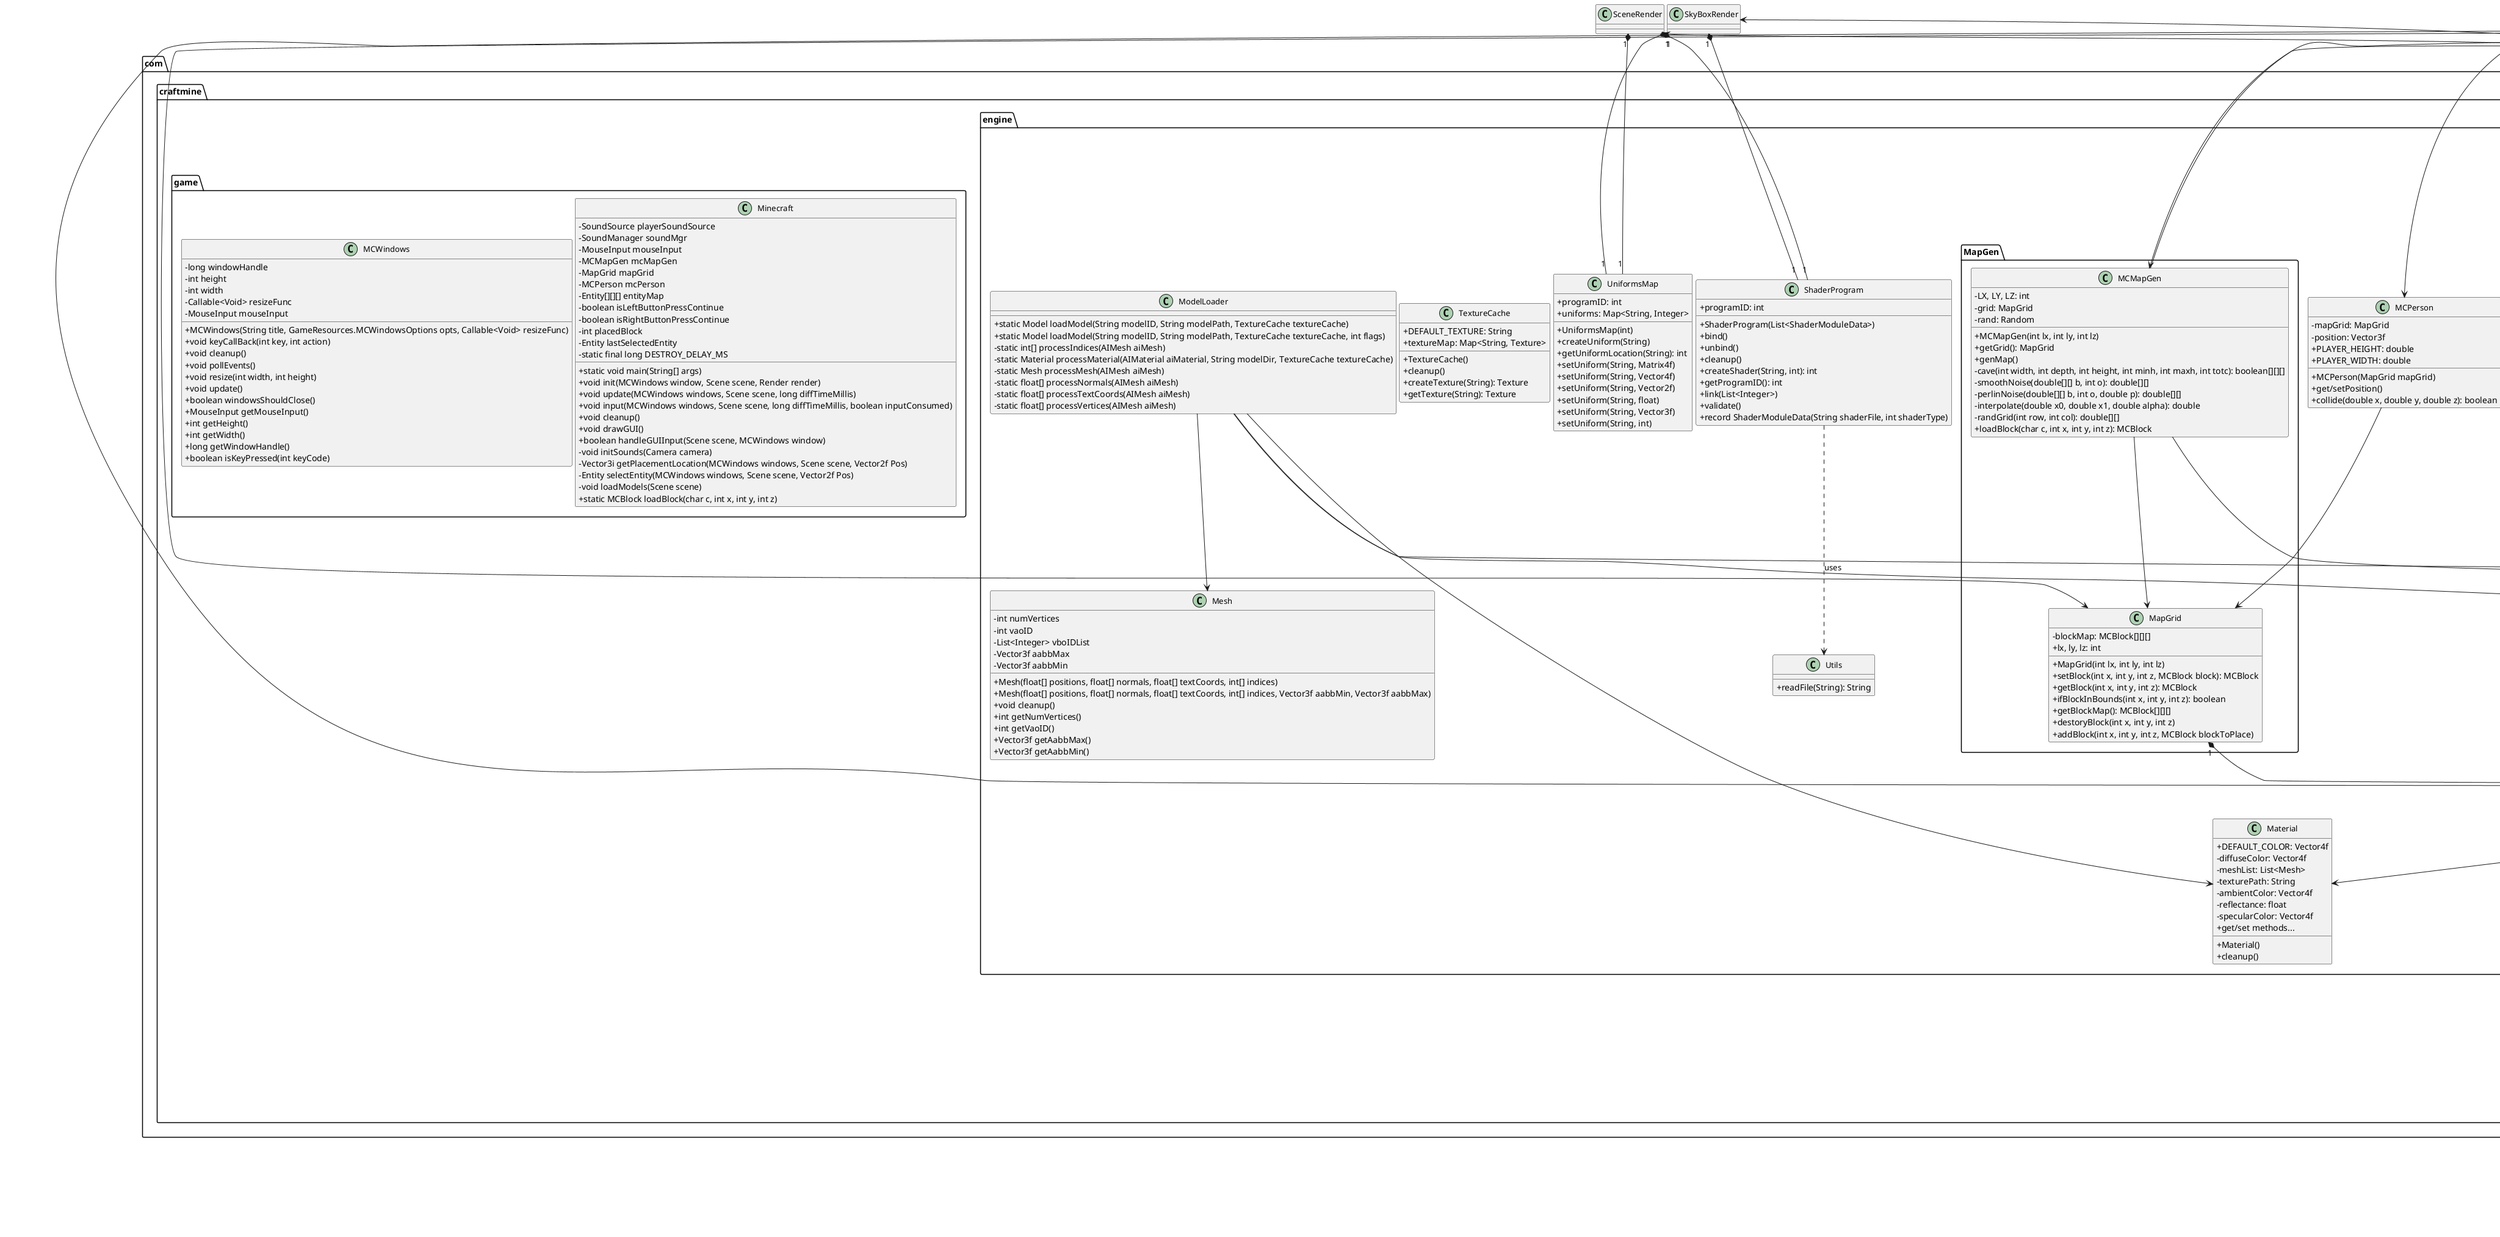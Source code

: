 ' 代码一时爽，画图火葬场
@startuml
skinparam nodesep 5
skinparam ranksep 40
skinparam classFontSize 13
skinparam classAttributeIconSize 0

package "GUI System" {
  interface IGUIInstance {
    + Render(): void
    + HandleInput(): void
  }

  class GUIRender {
    + InitImGui(): void
    + RenderGUI(): void
    + ProcessEvent(): void
  }

  class GUIMesh {
    + vao: GLuint
    + UploadToGPU(): void
    + Destroy(): void
  }

  IGUIInstance <|.. GUIRender
  GUIMesh <- GUIRender
}

package "Engine Core" {
  class Engine {
    + window: GLFWwindow*
    + Run(): void
    + AddLogic(app: IAppLogic): void
  }

  interface IAppLogic {
    + Init(): void
    + Update(dt: float): void
    + OnInput(event: InputEvent): void
    + Cleanup(): void
  }

  class GameResources {
    + shaderPaths: map<string,string>
    + modelPaths: map<string,string>
    + GetResource(key: string): string
  }

  Engine o-- GameResources
  Engine *-- IAppLogic
}

package "Scene Management" {
  class Camera {
    + position: vec3
    + UpdateViewMatrix(): mat4
    + CheckCollision(): bool
  }

  class Entity {
    + transform: mat4
    + UpdateModelMatrix(): void
    + Rotate(angle: float, axis: vec3): void
  }

  class DirLight {
    + direction: vec3
    + color: vec3
    + intensity: float
  }

  class AmbientLight {
    + color: vec3
    + intensity: float
  }

  Entity <-- Camera
  DirLight --* Entity
  AmbientLight --* Entity
}

Engine --> GUIRender : «uses»
Engine --> Camera : «updates»
GameResources ..> Entity : «provides resources to»
DirLight ..|> IGUIInstance : «configurable via»

package com.craftmine.engine.camera {
    class MCCursor {
        - cursorRenderer: CursorRenderer
        + MCCursor(MCWindows w)
        + render()
    }
}

package com.craftmine.gameBlock {
    abstract class MCBlock {
        + SIDE: double
        # modelID: String
        # x, y, z: int
        + MCBlock(int x, int y, int z)
        + getModelID(): String
    }

    class MCGrassBlock {
        - modelID: String = "grass"
        + MCGrassBlock(int x, int y, int z)
    }

    class MCLogBlock1 {
        - modelID: String = "log1"
        + MCLogBlock1(int x, int y, int z)
    }

    class MCLogBlock2 {
        - modelID: String = "log2"
        + MCLogBlock2(int x, int y, int z)
    }

    MCGrassBlock --|> MCBlock
    MCLogBlock1 --|> MCBlock
    MCLogBlock2 --|> MCBlock
}

package com.craftmine.engine.light {
    interface IGUIInstance {
        + drawGUI()
        + handleGUIInput(Scene scene, MCWindows window): boolean
    }

    class LightControls {
        - ambientColor: float[]
        - ambientFactor: float[]
        - dirLight*: float[]
        - pointLight*: float[]
        - spotLight*: float[]
        + LightControls(Scene scene)
        + drawGUI()
        + handleGUIInput(Scene scene, MCWindows window): boolean
    }

    LightControls ..|> IGUIInstance
}

package com.craftmine.engine.MapGen {
    class MapGrid {
        - blockMap: MCBlock[][][]
        + lx, ly, lz: int
        + MapGrid(int lx, int ly, int lz)
        + setBlock(int x, int y, int z, MCBlock block): MCBlock
        + getBlock(int x, int y, int z): MCBlock
        + ifBlockInBounds(int x, int y, int z): boolean
        + getBlockMap(): MCBlock[][][]
        + destoryBlock(int x, int y, int z)
        + addBlock(int x, int y, int z, MCBlock blockToPlace)
    }

    class MCMapGen {
        - LX, LY, LZ: int
        - grid: MapGrid
        - rand: Random
        + MCMapGen(int lx, int ly, int lz)
        + getGrid(): MapGrid
        + genMap()
        - cave(int width, int depth, int height, int minh, int maxh, int totc): boolean[][][]
        - smoothNoise(double[][] b, int o): double[][]
        - perlinNoise(double[][] b, int o, double p): double[][]
        - interpolate(double x0, double x1, double alpha): double
        - randGrid(int row, int col): double[][]
        + loadBlock(char c, int x, int y, int z): MCBlock
    }

    MapGrid "1" *-- "0..*" MCBlock
    MCMapGen --> MapGrid
}

package com.craftmine.engine {
    class Material {
        + DEFAULT_COLOR: Vector4f
        - diffuseColor: Vector4f
        - meshList: List<Mesh>
        - texturePath: String
        - ambientColor: Vector4f
        - reflectance: float
        - specularColor: Vector4f
        + Material()
        + cleanup()
        + get/set methods...
    }

    class MCPerson {
        - mapGrid: MapGrid
        - position: Vector3f
        + PLAYER_HEIGHT: double
        + PLAYER_WIDTH: double
        + MCPerson(MapGrid mapGrid)
        + get/setPosition()
        + collide(double x, double y, double z): boolean
    }

    MCPerson --> MapGrid
}

MCCursor --> MCWindows
LightControls --> Scene
LightControls --> SceneLights
LightControls --> AmbientLight
LightControls --> PointLight
LightControls --> SpotLight
LightControls --> DirLight
LightControls --> MouseInput
LightControls --> ImGui
MCMapGen --> Minecraft
MCMapGen --> GameResources

package com.craftmine.gameBlock {
    abstract class MCBlock {
        - int x
        - int y
        - int z
        + MCBlock(int x, int y, int z)
        + abstract String getModelID()
    }

    class MCGrassBlock {
        - String modelID = "grass"
        + MCGrassBlock(int x, int y, int z)
        + String getModelID()
    }

    class MCStoneBlock {
        - static String modelID = "stone"
        + MCStoneBlock(int x, int y, int z)
        + String getModelID()
    }

    class MCSandBlock {
        - String modelID = "sand"
        + MCSandBlock(int x, int y, int z)
        + String getModelID()
    }

    class MCLogBlock1 {
        - String modelID = "log1"
        + MCLogBlock1(int x, int y, int z)
        + String getModelID()
    }

    class MCLogBlock2 {
        - String modelID = "log2"
        + MCLogBlock2(int x, int y, int z)
        + String getModelID()
    }

    class MCPlanksBlock1 {
        - String modelID = "planks1"
        + MCPlanksBlock1(int x, int y, int z)
        + String getModelID()
    }

    class MCPlanksBlock2 {
        - String modelID = "planks2"
        + MCPlanksBlock2(int x, int y, int z)
        + String getModelID()
    }

    class MCPlanksBlock3 {
        - String modelID = "planks3"
        + MCPlanksBlock3(int x, int y, int z)
        + String getModelID()
    }

    MCBlock <|-- MCGrassBlock
    MCBlock <|-- MCStoneBlock
    MCBlock <|-- MCSandBlock
    MCBlock <|-- MCLogBlock1
    MCBlock <|-- MCLogBlock2
    MCBlock <|-- MCPlanksBlock1
    MCBlock <|-- MCPlanksBlock2
    MCBlock <|-- MCPlanksBlock3
}

package com.craftmine.game {
    class Minecraft {
        - SoundSource playerSoundSource
        - SoundManager soundMgr
        - MouseInput mouseInput
        - MCMapGen mcMapGen
        - MapGrid mapGrid
        - MCPerson mcPerson
        - Entity[][][] entityMap
        - boolean isLeftButtonPressContinue
        - boolean isRightButtonPressContinue
        - int placedBlock
        - Entity lastSelectedEntity
        - static final long DESTROY_DELAY_MS
        + static void main(String[] args)
        + void init(MCWindows window, Scene scene, Render render)
        + void update(MCWindows windows, Scene scene, long diffTimeMillis)
        + void input(MCWindows windows, Scene scene, long diffTimeMillis, boolean inputConsumed)
        + void cleanup()
        + void drawGUI()
        + boolean handleGUIInput(Scene scene, MCWindows window)
        - void initSounds(Camera camera)
        - Vector3i getPlacementLocation(MCWindows windows, Scene scene, Vector2f Pos)
        - Entity selectEntity(MCWindows windows, Scene scene, Vector2f Pos)
        - void loadModels(Scene scene)
        + static MCBlock loadBlock(char c, int x, int y, int z)
    }
}

package com.craftmine.engine.mouseinput {
    class MouseInput {
        - Vector2f currentPos
        - Vector2f previousPos
        - Vector2f displVec
        - long leftButtonPressedTime
        - long leftButtonReleasedTime
        - long durationTime
        - int action
        - boolean inWindows
        - boolean leftButtonPressed
        - boolean rightButtonPressed
        - boolean isESCPressed
        + MouseInput(long windowsHandle)
        + void input()
        + void setCursorPosition(long windowsHandle, float x, float y)
        + void setDurationTime(long durationTime)
        + boolean isLeftButtonPressed()
        + boolean isRightButtonPressed()
        + Vector2f getCurrentPos()
        + Vector2f getDisplVec()
        + boolean isInWindows()
        + void setInWindows(boolean inWindows)
        + boolean isESCPressed()
        + void setESCPressed(boolean ESCPressed)
        + long getLeftButtonPressedTime()
        + void setLeftButtonPressedTime()
        + long getDurationTime()
        + void updateDurationTime()
    }
}

package com.craftmine.engine.light {
    class PointLight {
        - Attenuation attenuation
        - Vector3f color
        - float intensity
        - Vector3f position
        + PointLight(Vector3f color, Vector3f position, float intensity)
        + Attenuation getAttenuation()
        + Vector3f getColor()
        + float getIntensity()
        + Vector3f getPosition()
        + void setAttenuation(Attenuation attenuation)
        + void setColor(Vector3f color)
        + void setColor(float r, float g, float b)
        + void setIntensity(float intensity)
        + void setPosition(float x, float y, float z)
    }
}

package com.craftmine.engine {

    class Projection {
        - static final float FOV
        - static final float Z_NEAR
        - static final float Z_FAR
        - Matrix4f invProjMatrix
        - Matrix4f projMatrix
        + Projection(int width, int height)
        + void updateProjMatrix(int width, int height)
        + Matrix4f getInvProjMatrix()
        + Matrix4f getProjMatrix()
    }

    class ModelLoader {
        + static Model loadModel(String modelID, String modelPath, TextureCache textureCache)
        + static Model loadModel(String modelID, String modelPath, TextureCache textureCache, int flags)
        - static int[] processIndices(AIMesh aiMesh)
        - static Material processMaterial(AIMaterial aiMaterial, String modelDir, TextureCache textureCache)
        - static Mesh processMesh(AIMesh aiMesh)
        - static float[] processNormals(AIMesh aiMesh)
        - static float[] processTextCoords(AIMesh aiMesh)
        - static float[] processVertices(AIMesh aiMesh)
    }

    class Model {
        - String ID
        - List<Material> materialsList
        - List<Entity> entitieList
        + Model(String ID, List<Material> materialsList)
        + void cleanup()
        + String getID()
        + List<Material> getMaterialList()
        + List<Entity> getEntitieList()
    }

    class Render {
        - GUIRender guiRender
        - SceneRender sceneRender
        - SkyBoxRender skyBoxRender
        + Render(MCWindows windows)
        + void cleanup()
        + void render(MCWindows windows, Scene scene)
        + void resize(int width, int height)
    }
    class Mesh {
        - int numVertices
        - int vaoID
        - List<Integer> vboIDList
        - Vector3f aabbMax
        - Vector3f aabbMin
        + Mesh(float[] positions, float[] normals, float[] textCoords, int[] indices)
        + Mesh(float[] positions, float[] normals, float[] textCoords, int[] indices, Vector3f aabbMin, Vector3f aabbMax)
        + void cleanup()
        + int getNumVertices()
        + int getVaoID()
        + Vector3f getAabbMax()
        + Vector3f getAabbMin()
    }
}

package com.craftmine.game {
    class MCWindows {
        - long windowHandle
        - int height
        - int width
        - Callable<Void> resizeFunc
        - MouseInput mouseInput
        + MCWindows(String title, GameResources.MCWindowsOptions opts, Callable<Void> resizeFunc)
        + void keyCallBack(int key, int action)
        + void cleanup()
        + void pollEvents()
        + void resize(int width, int height)
        + void update()
        + boolean windowsShouldClose()
        + MouseInput getMouseInput()
        + int getHeight()
        + int getWidth()
        + long getWindowHandle()
        + boolean isKeyPressed(int keyCode)
    }
}

package com.craftmine.engine.scene {
    class Scene {
        - Map<String, Model> modelMap
        - MCBlock[][][] blockMap
        - Projection projection
        - TextureCache textureCache
        - Camera camera
        - IGUIInstance guiInstance
        - SceneLights sceneLights
        - SkyBox skyBox
        - Entity[][][] entityMap
        - Entity selectedEntity
        + Scene(int width, int height)
        + Entity[][][] addBlockMap(MCBlock[][][] blockMap)
        + Entity addBlock(int x, int y, int z, MCBlock blockToPlace)
        + void addModel(Model model)
        + void removeEntity(String modelID, Entity entity)
        + void addEntity(String modelID, Entity entity)
        + void cleanup()
        + void resize(int width, int height)
        + SkyBox getSkyBox()
        + void setSkyBox(SkyBox skyBox)
        + void setGUIInstance(IGUIInstance guiInstance)
        + Map<String, Model> getModelMap()
        + IGUIInstance getGUIInstance()
        + Projection getProjection()
        + TextureCache getTextureCache()
        + Camera getCamera()
        + SceneLights getSceneLights()
        + void setSceneLights(SceneLights sceneLights)
        + void setSelectedEntity(Entity selectedEntity)
        + Entity getSelectedEntity()
    }
}

Minecraft --> MCBlock
Minecraft --> MouseInput
Minecraft --> MCWindows
Minecraft --> Scene
Minecraft --> SoundManager
Minecraft --> SoundSource
Minecraft --> MCMapGen
Minecraft --> MapGrid
Minecraft --> MCPerson
Minecraft --> Entity

MouseInput --> MCWindows

MCWindows --> MouseInput

ModelLoader --> Model
ModelLoader --> TextureCache
ModelLoader --> Material
ModelLoader --> Mesh

Model --> Material
Model --> Entity

Render --> MCWindows
Render --> Scene
Render --> GUIRender
Render --> SceneRender
Render --> SkyBoxRender

Scene --> Model
Scene --> MCBlock
Scene --> Projection
Scene --> TextureCache
Scene --> Camera
Scene --> IGUIInstance
Scene --> SceneLights
Scene --> SkyBox
Scene --> Entity







' 定义包和类
package "com.craftmine.engine" {
    class ShaderProgram {
        + programID: int
        + ShaderProgram(List<ShaderModuleData>)
        + bind()
        + unbind()
        + cleanup()
        + createShader(String, int): int
        + getProgramID(): int
        + link(List<Integer>)
        + validate()
        + record ShaderModuleData(String shaderFile, int shaderType)
    }

    class Texture {
        + textureID: int
        + texturePath: String
        + Texture(int, int, ByteBuffer)
        + Texture(String)
        + bind()
        + cleanup()
        + generateTexture(int, int, ByteBuffer)
        + getTexturePath(): String
    }

    class TextureCache {
        + DEFAULT_TEXTURE: String
        + textureMap: Map<String, Texture>
        + TextureCache()
        + cleanup()
        + createTexture(String): Texture
        + getTexture(String): Texture
    }

    class UniformsMap {
        + programID: int
        + uniforms: Map<String, Integer>
        + UniformsMap(int)
        + createUniform(String)
        + getUniformLocation(String): int
        + setUniform(String, Matrix4f)
        + setUniform(String, Vector4f)
        + setUniform(String, Vector2f)
        + setUniform(String, float)
        + setUniform(String, Vector3f)
        + setUniform(String, int)
    }

    class Utils {
        + readFile(String): String
    }
}

package "com.craftmine.engine.scene" {
    class SceneRender {
        + MAX_POINT_LIGHTS: int
        + MAX_SPOT_LIGHTS: int
        + shaderProgram: ShaderProgram
        + uniformsMap: UniformsMap
        + SCENE_SHADER_VERT: String
        + SCENE_SHADER_FRAG: String
        + SceneRender()
        + render(Scene)
        + cleanup()
        - createUniforms()
        - updateLights(Scene)
        - updatePointLight(PointLight, String, Matrix4f)
        - updateSpotLight(SpotLight, String, Matrix4f)
    }
}

package "com.craftmine.engine.skybox" {
    class SkyBox {
        + skyBoxEntity: Entity
        + skyBoxModel: Model
        + SkyBox(String, TextureCache)
        + getSkyBoxEntity(): Entity
        + getSkyBoxModel(): Model
    }

    class SkyBoxRender {
        + shaderProgram: ShaderProgram
        + uniformsMap: UniformsMap
        + viewMatrix: Matrix4f
        + SKYBOX_SHADER_VERT: String
        + SKYBOX_SHADER_FRAG: String
        + SkyBoxRender()
        + cleanup()
        + render(Scene)
        - createUniforms()
    }
}

package "com.craftmine.engine.light" {
    class SceneLights {
        + ambientLight: AmbientLight
        + dirLight: DirLight
        + pointLights: List<PointLight>
        + spotLights: List<SpotLight>
        + SceneLights()
        + getAmbientLight(): AmbientLight
        + getDirLight(): DirLight
        + getPointLights(): List<PointLight>
        + getSpotLights(): List<SpotLight>
        + setSpotLights(List<SpotLight>)
    }

    class SpotLight {
        + coneDirection: Vector3f
        + cutOffAngle: float
        + cutOff: float
        + pointLight: PointLight
        + SpotLight(PointLight, Vector3f, float)
        + getConeDirection(): Vector3f
        + getCutOff(): float
        + getCutOffAngle(): float
        + getPointLight(): PointLight
        + setConeDirection(float, float, float)
        + setConeDirection(Vector3f)
        + setPointLight(PointLight)
        + setCutOffAngle(float)
    }
}

SceneRender "1" *-- "1" ShaderProgram
SceneRender "1" *-- "1" UniformsMap
SkyBoxRender "1" *-- "1" ShaderProgram
SkyBoxRender "1" *-- "1" UniformsMap
SkyBox "1" *-- "1" Entity
SkyBox "1" *-- "1" Model
TextureCache "1" *-- "*" Texture
SceneLights "1" *-- "1" AmbientLight
SceneLights "1" *-- "1" DirLight
SceneLights "1" *-- "*" PointLight
SceneLights "1" *-- "*" SpotLight
SpotLight "1" *-- "1" PointLight
ShaderProgram ..> Utils : uses
@enduml